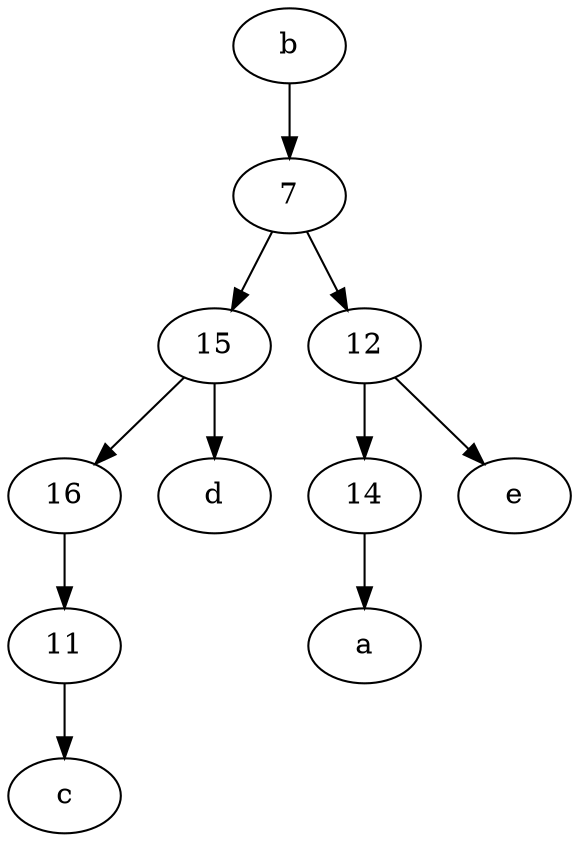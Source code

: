digraph  {
	7;
	15;
	16;
	11;
	b [pos="50,20!"];
	12;
	14;
	b -> 7;
	7 -> 15;
	12 -> e;
	12 -> 14;
	11 -> c;
	15 -> d;
	16 -> 11;
	14 -> a;
	7 -> 12;
	15 -> 16;

	}